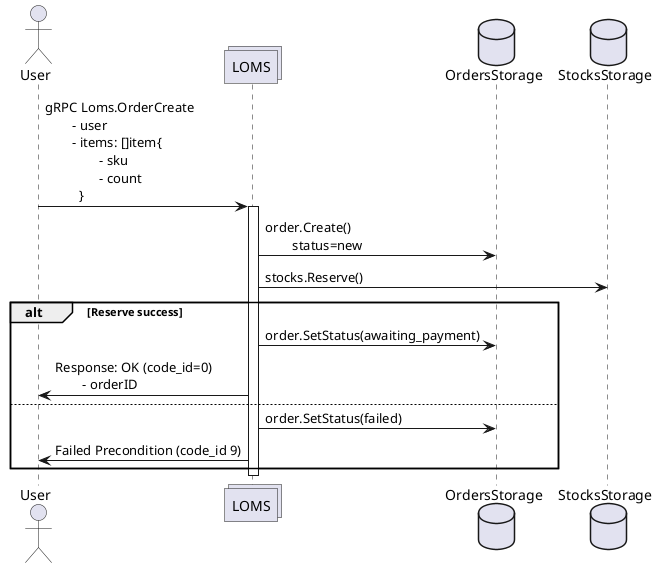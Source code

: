 @startuml

actor User as u
collections LOMS as l
database OrdersStorage as os
database StocksStorage as ss

u -> l : gRPC Loms.OrderCreate\n\t- user\n\t- items: []item{\n\t\t- sku\n\t\t- count\n\t  }
activate l
l -> os : order.Create()\n\tstatus=new
l -> ss : stocks.Reserve()

alt Reserve success
  l -> os : order.SetStatus(awaiting_payment)
  l -> u : Response: OK (code_id=0)\n\t- orderID
else
  l -> os : order.SetStatus(failed)
  l -> u : Failed Precondition (code_id 9)
end
deactivate l

@enduml
